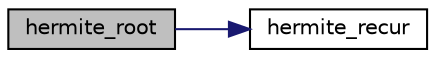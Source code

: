 digraph G
{
  edge [fontname="Helvetica",fontsize="10",labelfontname="Helvetica",labelfontsize="10"];
  node [fontname="Helvetica",fontsize="10",shape=record];
  rankdir=LR;
  Node1 [label="hermite_root",height=0.2,width=0.4,color="black", fillcolor="grey75", style="filled" fontcolor="black"];
  Node1 -> Node2 [color="midnightblue",fontsize="10",style="solid",fontname="Helvetica"];
  Node2 [label="hermite_recur",height=0.2,width=0.4,color="black", fillcolor="white", style="filled",URL="$quadrule_8f90.html#a837c192f4116548551a6c0b69465adbb"];
}
